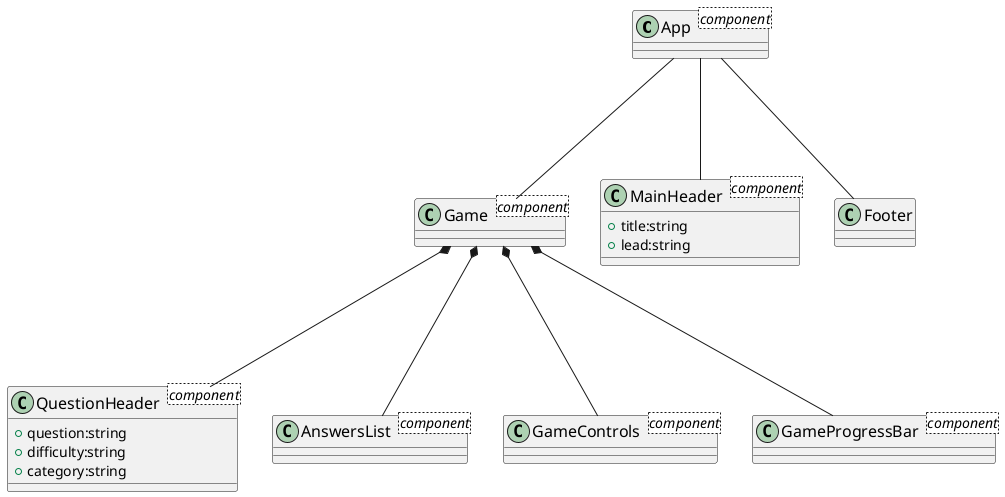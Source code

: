 @startuml

'https://plantuml.com/skinparam
'https://plantuml-documentation.readthedocs.io/en/latest/formatting/all-skin-params.html
'java -jar plantuml.jar -language

skinparam shadowing false
skinparam classFontSize 16
skinparam classStereotypeFontSize 14
'skinparam monochrome reverse
'skinparam classFontColor red
'skinparam classFontName Aapex


  App --- Game
  App --- MainHeader
  App --- Footer

  Game *--- QuestionHeader 
  Game *--- AnswersList
  Game *--- GameControls
  Game *--- GameProgressBar

  class App <component> {}

  class MainHeader <component> {
    + title:string
    + lead:string 
  }

  class QuestionHeader <component> {
    + question:string
    + difficulty:string
    + category:string
  }

  class Game <component>
  class GameControls <component>
  class GameProgressBar <component>
  class AnswersList <component>
@enduml